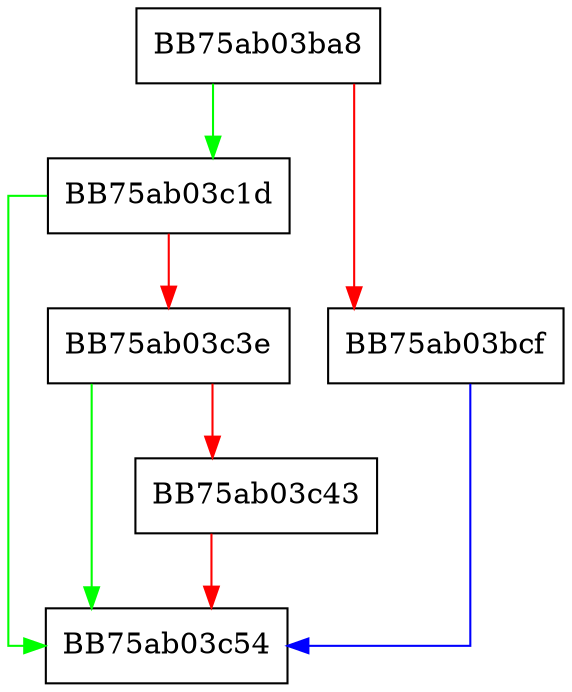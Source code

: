 digraph sort_comp {
  node [shape="box"];
  graph [splines=ortho];
  BB75ab03ba8 -> BB75ab03c1d [color="green"];
  BB75ab03ba8 -> BB75ab03bcf [color="red"];
  BB75ab03bcf -> BB75ab03c54 [color="blue"];
  BB75ab03c1d -> BB75ab03c54 [color="green"];
  BB75ab03c1d -> BB75ab03c3e [color="red"];
  BB75ab03c3e -> BB75ab03c54 [color="green"];
  BB75ab03c3e -> BB75ab03c43 [color="red"];
  BB75ab03c43 -> BB75ab03c54 [color="red"];
}